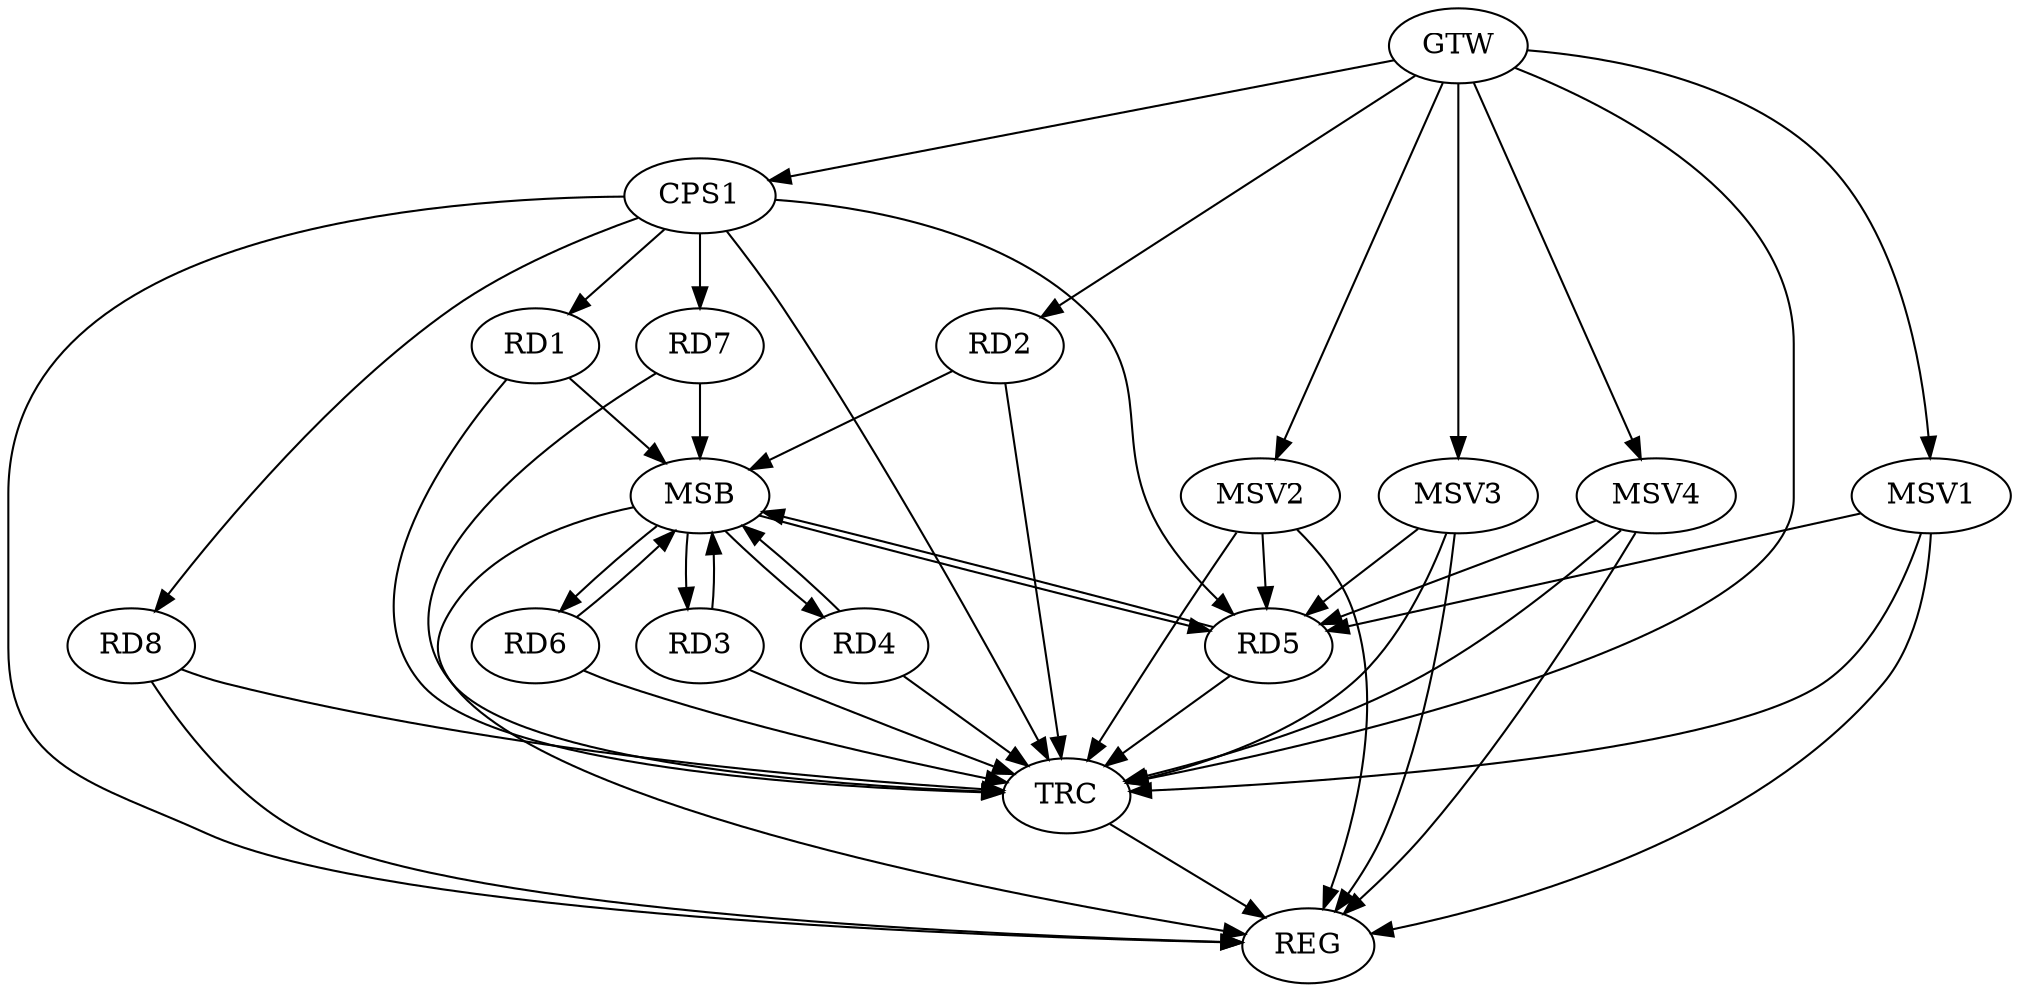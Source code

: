 strict digraph G {
  RD1 [ label="RD1" ];
  RD2 [ label="RD2" ];
  RD3 [ label="RD3" ];
  RD4 [ label="RD4" ];
  RD5 [ label="RD5" ];
  RD6 [ label="RD6" ];
  RD7 [ label="RD7" ];
  RD8 [ label="RD8" ];
  CPS1 [ label="CPS1" ];
  GTW [ label="GTW" ];
  REG [ label="REG" ];
  MSB [ label="MSB" ];
  TRC [ label="TRC" ];
  MSV1 [ label="MSV1" ];
  MSV2 [ label="MSV2" ];
  MSV3 [ label="MSV3" ];
  MSV4 [ label="MSV4" ];
  CPS1 -> RD1;
  CPS1 -> RD5;
  CPS1 -> RD7;
  CPS1 -> RD8;
  GTW -> RD2;
  GTW -> CPS1;
  RD8 -> REG;
  CPS1 -> REG;
  RD1 -> MSB;
  MSB -> REG;
  RD2 -> MSB;
  MSB -> RD4;
  RD3 -> MSB;
  RD4 -> MSB;
  MSB -> RD3;
  MSB -> RD6;
  RD5 -> MSB;
  RD6 -> MSB;
  MSB -> RD5;
  RD7 -> MSB;
  RD1 -> TRC;
  RD2 -> TRC;
  RD3 -> TRC;
  RD4 -> TRC;
  RD5 -> TRC;
  RD6 -> TRC;
  RD7 -> TRC;
  RD8 -> TRC;
  CPS1 -> TRC;
  GTW -> TRC;
  TRC -> REG;
  MSV1 -> RD5;
  GTW -> MSV1;
  MSV1 -> REG;
  MSV1 -> TRC;
  MSV2 -> RD5;
  GTW -> MSV2;
  MSV2 -> REG;
  MSV2 -> TRC;
  MSV3 -> RD5;
  GTW -> MSV3;
  MSV3 -> REG;
  MSV3 -> TRC;
  MSV4 -> RD5;
  GTW -> MSV4;
  MSV4 -> REG;
  MSV4 -> TRC;
}

